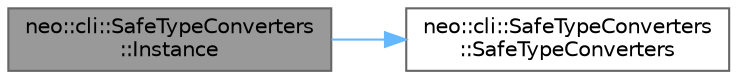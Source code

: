 digraph "neo::cli::SafeTypeConverters::Instance"
{
 // LATEX_PDF_SIZE
  bgcolor="transparent";
  edge [fontname=Helvetica,fontsize=10,labelfontname=Helvetica,labelfontsize=10];
  node [fontname=Helvetica,fontsize=10,shape=box,height=0.2,width=0.4];
  rankdir="LR";
  Node1 [id="Node000001",label="neo::cli::SafeTypeConverters\l::Instance",height=0.2,width=0.4,color="gray40", fillcolor="grey60", style="filled", fontcolor="black",tooltip="Gets the singleton instance."];
  Node1 -> Node2 [id="edge1_Node000001_Node000002",color="steelblue1",style="solid",tooltip=" "];
  Node2 [id="Node000002",label="neo::cli::SafeTypeConverters\l::SafeTypeConverters",height=0.2,width=0.4,color="grey40", fillcolor="white", style="filled",URL="$classneo_1_1cli_1_1_safe_type_converters.html#a7fe17714fab09ad461a4895798c5571b",tooltip=" "];
}
